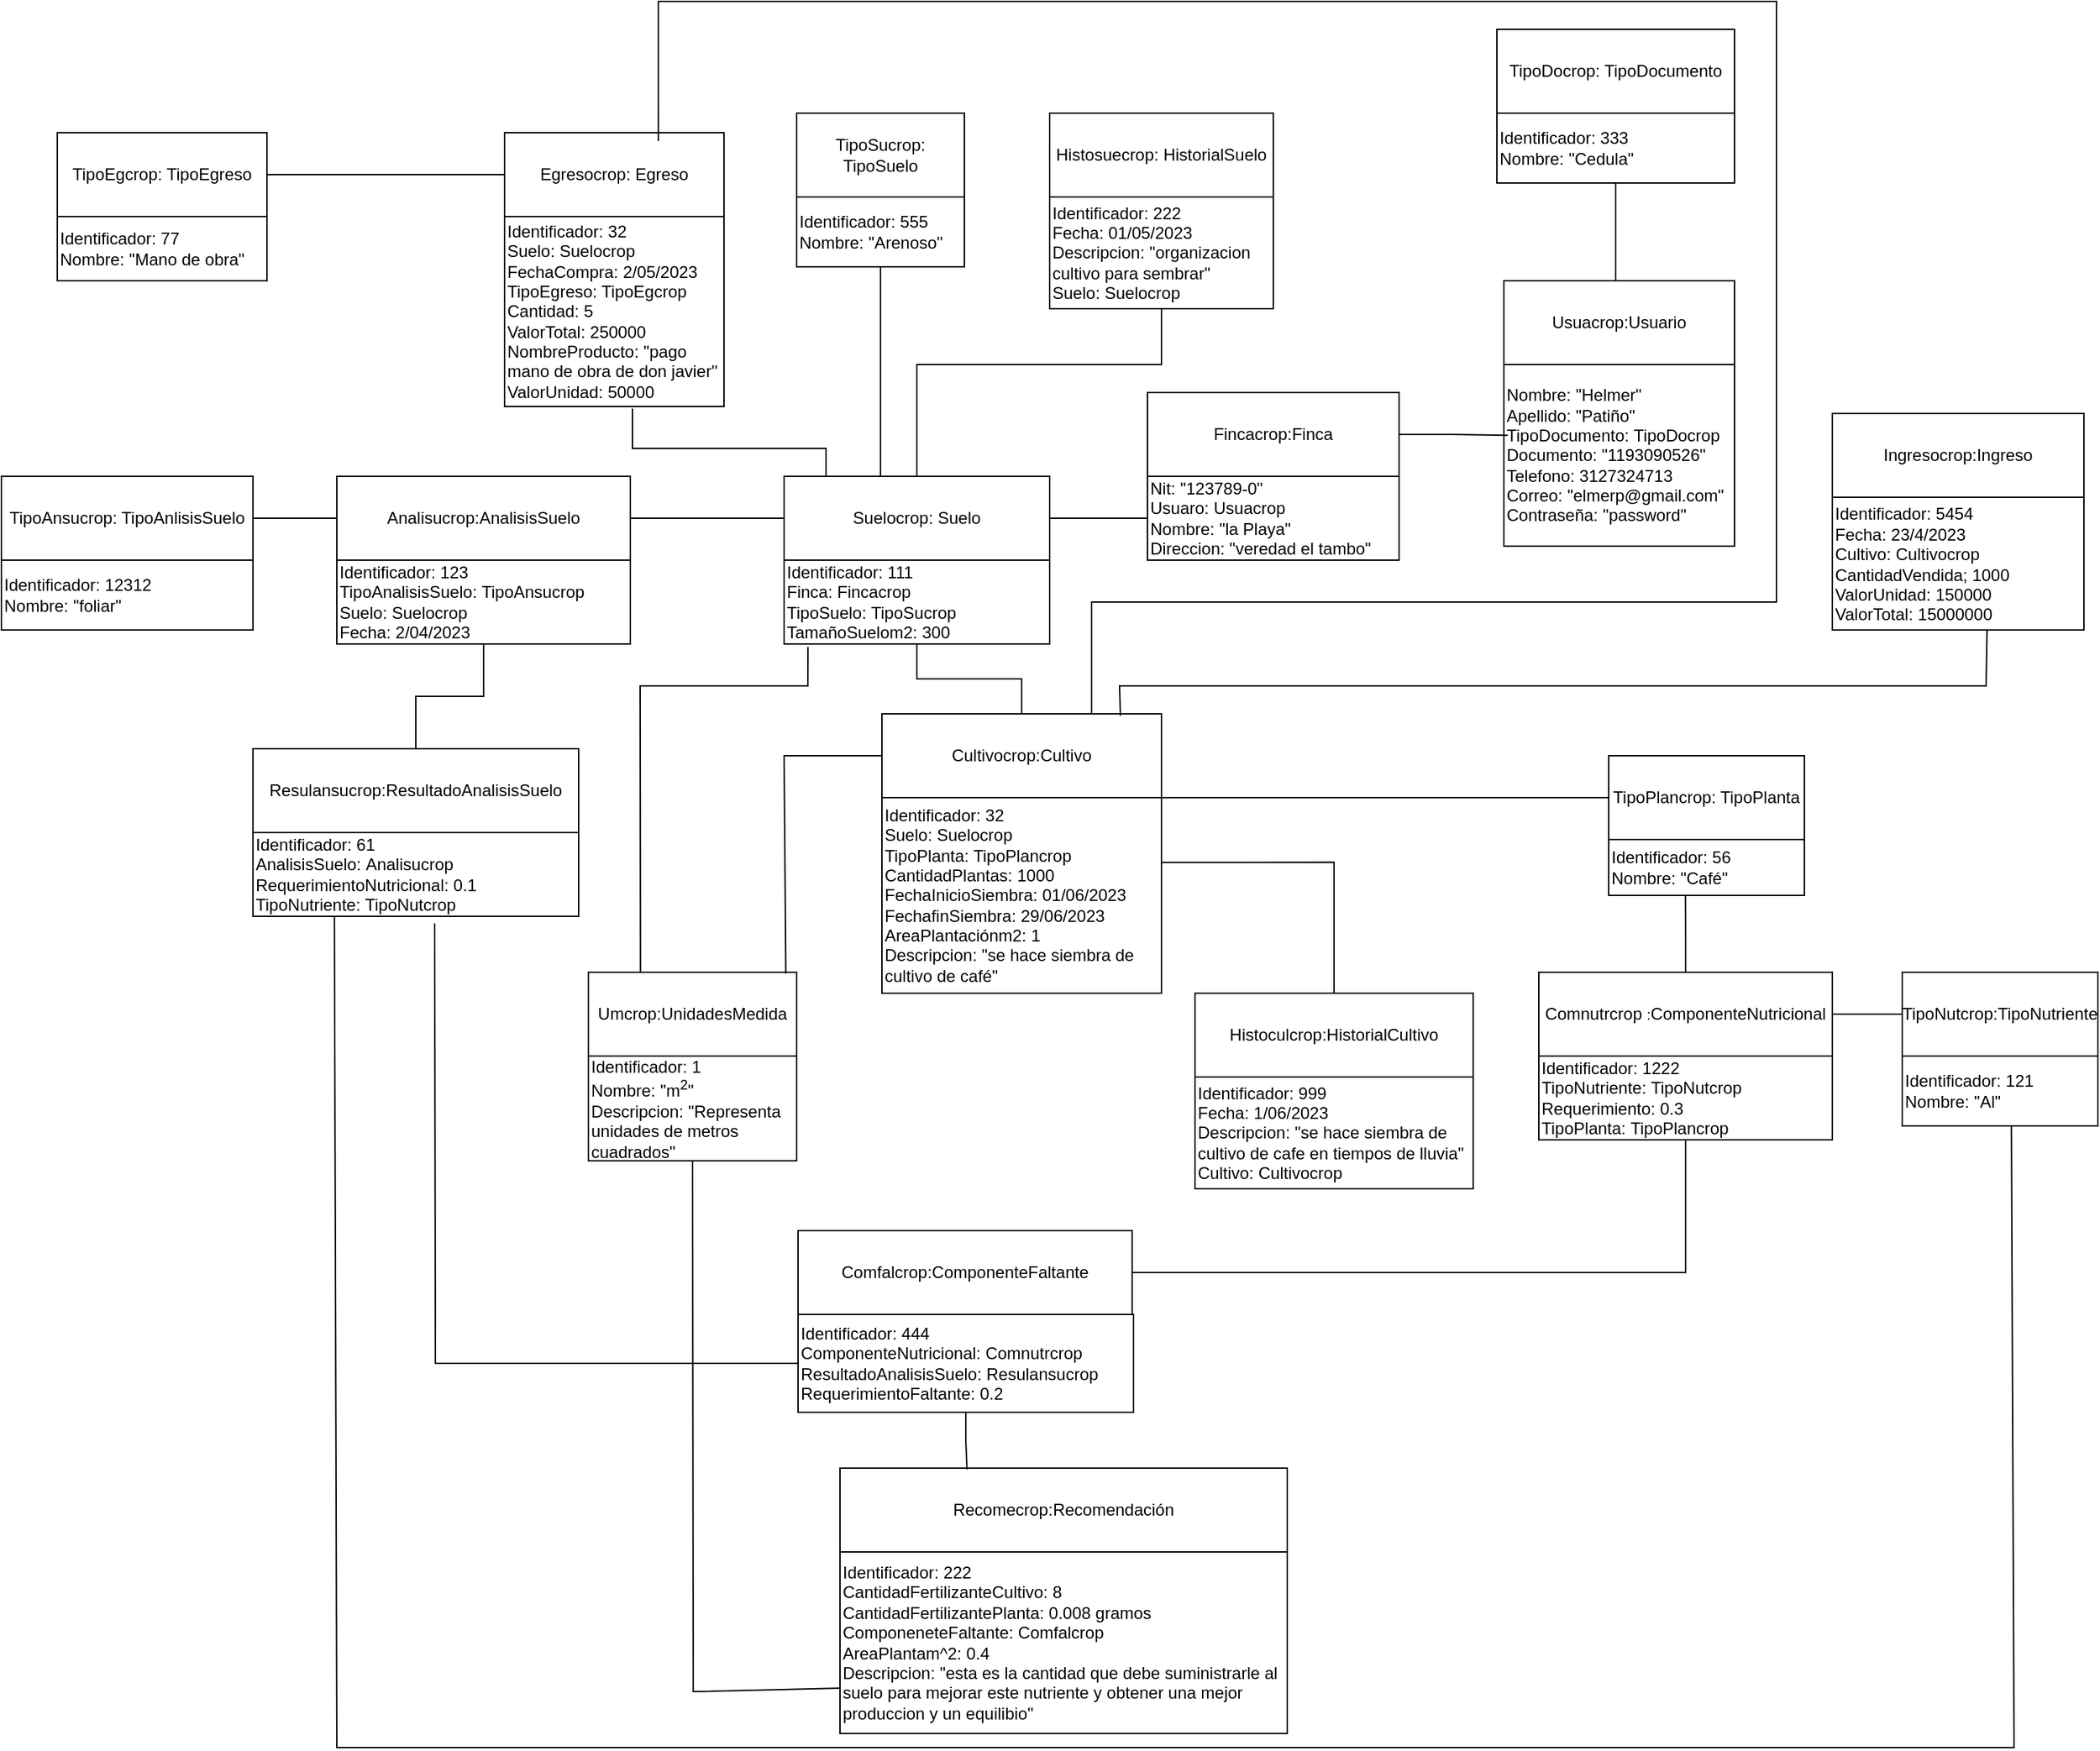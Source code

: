 <mxfile version="21.3.6" type="github">
  <diagram name="Página-1" id="5E9wiOj3teGKizSx84hF">
    <mxGraphModel dx="1627" dy="1614" grid="1" gridSize="10" guides="1" tooltips="1" connect="1" arrows="1" fold="1" page="1" pageScale="1" pageWidth="827" pageHeight="1169" math="0" shadow="0">
      <root>
        <mxCell id="0" />
        <mxCell id="1" parent="0" />
        <mxCell id="TdMkB6VLnguAnNnl3j36-1" value="Analisucrop:AnalisisSuelo" style="rounded=0;whiteSpace=wrap;html=1;" parent="1" vertex="1">
          <mxGeometry x="-200" y="170" width="210" height="60" as="geometry" />
        </mxCell>
        <mxCell id="JgrjCOWLmLEizN2hWKvV-3" style="edgeStyle=orthogonalEdgeStyle;rounded=0;orthogonalLoop=1;jettySize=auto;html=1;entryX=0;entryY=0.5;entryDx=0;entryDy=0;endArrow=none;endFill=0;" edge="1" parent="1" source="TdMkB6VLnguAnNnl3j36-2" target="TdMkB6VLnguAnNnl3j36-7">
          <mxGeometry relative="1" as="geometry" />
        </mxCell>
        <mxCell id="JgrjCOWLmLEizN2hWKvV-4" style="edgeStyle=orthogonalEdgeStyle;rounded=0;orthogonalLoop=1;jettySize=auto;html=1;entryX=0.5;entryY=1;entryDx=0;entryDy=0;endArrow=none;endFill=0;" edge="1" parent="1" source="TdMkB6VLnguAnNnl3j36-2" target="TdMkB6VLnguAnNnl3j36-155">
          <mxGeometry relative="1" as="geometry">
            <Array as="points">
              <mxPoint x="215" y="90" />
              <mxPoint x="390" y="90" />
            </Array>
          </mxGeometry>
        </mxCell>
        <mxCell id="JgrjCOWLmLEizN2hWKvV-5" style="edgeStyle=orthogonalEdgeStyle;rounded=0;orthogonalLoop=1;jettySize=auto;html=1;entryX=0.5;entryY=1;entryDx=0;entryDy=0;endArrow=none;endFill=0;" edge="1" parent="1" source="TdMkB6VLnguAnNnl3j36-2" target="TdMkB6VLnguAnNnl3j36-154">
          <mxGeometry relative="1" as="geometry">
            <Array as="points">
              <mxPoint x="189" y="130" />
              <mxPoint x="189" y="130" />
            </Array>
          </mxGeometry>
        </mxCell>
        <mxCell id="JgrjCOWLmLEizN2hWKvV-6" style="edgeStyle=orthogonalEdgeStyle;rounded=0;orthogonalLoop=1;jettySize=auto;html=1;entryX=0.583;entryY=1.011;entryDx=0;entryDy=0;entryPerimeter=0;endArrow=none;endFill=0;" edge="1" parent="1" source="TdMkB6VLnguAnNnl3j36-2" target="TdMkB6VLnguAnNnl3j36-153">
          <mxGeometry relative="1" as="geometry">
            <Array as="points">
              <mxPoint x="150" y="150" />
              <mxPoint x="11" y="150" />
            </Array>
          </mxGeometry>
        </mxCell>
        <mxCell id="TdMkB6VLnguAnNnl3j36-2" value="Suelocrop: Suelo" style="rounded=0;whiteSpace=wrap;html=1;" parent="1" vertex="1">
          <mxGeometry x="120" y="170" width="190" height="60" as="geometry" />
        </mxCell>
        <mxCell id="TdMkB6VLnguAnNnl3j36-3" value="" style="endArrow=none;html=1;rounded=0;entryX=0;entryY=0.5;entryDx=0;entryDy=0;" parent="1" target="TdMkB6VLnguAnNnl3j36-2" edge="1">
          <mxGeometry width="50" height="50" relative="1" as="geometry">
            <mxPoint x="10" y="200" as="sourcePoint" />
            <mxPoint x="60" y="150" as="targetPoint" />
          </mxGeometry>
        </mxCell>
        <mxCell id="TdMkB6VLnguAnNnl3j36-4" value="Usuacrop:Usuario" style="rounded=0;whiteSpace=wrap;html=1;" parent="1" vertex="1">
          <mxGeometry x="635" y="30" width="165" height="60" as="geometry" />
        </mxCell>
        <mxCell id="TdMkB6VLnguAnNnl3j36-7" value="Nit: &quot;123789-0&quot;&lt;br&gt;Usuaro: Usuacrop&lt;br&gt;Nombre: &quot;la Playa&quot;&lt;br&gt;Direccion: &quot;veredad el tambo&quot;" style="rounded=0;whiteSpace=wrap;html=1;align=left;" parent="1" vertex="1">
          <mxGeometry x="380" y="170" width="180" height="60" as="geometry" />
        </mxCell>
        <mxCell id="TdMkB6VLnguAnNnl3j36-14" value="Identificador: 222&lt;br&gt;CantidadFertilizanteCultivo: 8&lt;br&gt;CantidadFertilizantePlanta:&amp;nbsp;0.008 gramos&lt;br&gt;ComponeneteFaltante: Comfalcrop&lt;br&gt;AreaPlantam^2: 0.4&lt;br&gt;Descripcion: &quot;esta es la cantidad que debe suministrarle al suelo para mejorar este nutriente y obtener una mejor produccion y un equilibio&quot;" style="rounded=0;whiteSpace=wrap;html=1;align=left;" parent="1" vertex="1">
          <mxGeometry x="160" y="940" width="320" height="130" as="geometry" />
        </mxCell>
        <mxCell id="JgrjCOWLmLEizN2hWKvV-7" style="edgeStyle=orthogonalEdgeStyle;rounded=0;orthogonalLoop=1;jettySize=auto;html=1;endArrow=none;endFill=0;" edge="1" parent="1" source="TdMkB6VLnguAnNnl3j36-15" target="TdMkB6VLnguAnNnl3j36-164">
          <mxGeometry relative="1" as="geometry" />
        </mxCell>
        <mxCell id="TdMkB6VLnguAnNnl3j36-15" value="Cultivocrop:Cultivo" style="rounded=0;whiteSpace=wrap;html=1;" parent="1" vertex="1">
          <mxGeometry x="190" y="340" width="200" height="60" as="geometry" />
        </mxCell>
        <mxCell id="TdMkB6VLnguAnNnl3j36-18" value="Histosuecrop: HistorialSuelo" style="rounded=0;whiteSpace=wrap;html=1;" parent="1" vertex="1">
          <mxGeometry x="310" y="-90" width="160" height="60" as="geometry" />
        </mxCell>
        <mxCell id="TdMkB6VLnguAnNnl3j36-21" value="TipoAnsucrop: TipoAnlisisSuelo" style="rounded=0;whiteSpace=wrap;html=1;" parent="1" vertex="1">
          <mxGeometry x="-440" y="170" width="180" height="60" as="geometry" />
        </mxCell>
        <mxCell id="TdMkB6VLnguAnNnl3j36-22" value="" style="endArrow=none;html=1;rounded=0;entryX=0;entryY=0.5;entryDx=0;entryDy=0;" parent="1" target="TdMkB6VLnguAnNnl3j36-1" edge="1">
          <mxGeometry width="50" height="50" relative="1" as="geometry">
            <mxPoint x="-260" y="200" as="sourcePoint" />
            <mxPoint x="-210" y="150" as="targetPoint" />
          </mxGeometry>
        </mxCell>
        <mxCell id="TdMkB6VLnguAnNnl3j36-30" value="TipoPlancrop: TipoPlanta" style="rounded=0;whiteSpace=wrap;html=1;" parent="1" vertex="1">
          <mxGeometry x="710" y="370" width="140" height="60" as="geometry" />
        </mxCell>
        <mxCell id="TdMkB6VLnguAnNnl3j36-31" value="" style="endArrow=none;html=1;rounded=0;entryX=0;entryY=0.5;entryDx=0;entryDy=0;" parent="1" target="TdMkB6VLnguAnNnl3j36-30" edge="1">
          <mxGeometry width="50" height="50" relative="1" as="geometry">
            <mxPoint x="390" y="400" as="sourcePoint" />
            <mxPoint x="440" y="350" as="targetPoint" />
          </mxGeometry>
        </mxCell>
        <mxCell id="TdMkB6VLnguAnNnl3j36-34" value="Egresocrop: Egreso" style="rounded=0;whiteSpace=wrap;html=1;" parent="1" vertex="1">
          <mxGeometry x="-80" y="-76" width="157" height="60" as="geometry" />
        </mxCell>
        <mxCell id="JgrjCOWLmLEizN2hWKvV-17" style="edgeStyle=orthogonalEdgeStyle;rounded=0;orthogonalLoop=1;jettySize=auto;html=1;entryX=0;entryY=0.5;entryDx=0;entryDy=0;endArrow=none;endFill=0;" edge="1" parent="1" source="TdMkB6VLnguAnNnl3j36-35" target="TdMkB6VLnguAnNnl3j36-108">
          <mxGeometry relative="1" as="geometry" />
        </mxCell>
        <mxCell id="JgrjCOWLmLEizN2hWKvV-19" style="edgeStyle=orthogonalEdgeStyle;rounded=0;orthogonalLoop=1;jettySize=auto;html=1;entryX=0.392;entryY=0.967;entryDx=0;entryDy=0;entryPerimeter=0;endArrow=none;endFill=0;" edge="1" parent="1" source="TdMkB6VLnguAnNnl3j36-35" target="TdMkB6VLnguAnNnl3j36-170">
          <mxGeometry relative="1" as="geometry" />
        </mxCell>
        <mxCell id="TdMkB6VLnguAnNnl3j36-35" value="Comnutrcrop&amp;nbsp;&lt;font size=&quot;1&quot;&gt;:&lt;/font&gt;ComponenteNutricional" style="rounded=0;whiteSpace=wrap;html=1;" parent="1" vertex="1">
          <mxGeometry x="660" y="525" width="210" height="60" as="geometry" />
        </mxCell>
        <mxCell id="TdMkB6VLnguAnNnl3j36-57" value="" style="endArrow=none;html=1;rounded=0;entryX=0.75;entryY=0;entryDx=0;entryDy=0;exitX=0.701;exitY=0.1;exitDx=0;exitDy=0;exitPerimeter=0;" parent="1" target="TdMkB6VLnguAnNnl3j36-15" edge="1" source="TdMkB6VLnguAnNnl3j36-34">
          <mxGeometry width="50" height="50" relative="1" as="geometry">
            <mxPoint x="30" y="-80" as="sourcePoint" />
            <mxPoint x="390" y="370" as="targetPoint" />
            <Array as="points">
              <mxPoint x="30" y="-170" />
              <mxPoint x="830" y="-170" />
              <mxPoint x="830" y="260" />
              <mxPoint x="480" y="260" />
              <mxPoint x="340" y="260" />
            </Array>
          </mxGeometry>
        </mxCell>
        <mxCell id="TdMkB6VLnguAnNnl3j36-62" value="Identificador: 5454&lt;br&gt;Fecha: 23/4/2023&lt;br&gt;Cultivo:&amp;nbsp;Cultivocrop&lt;br&gt;CantidadVendida; 1000&lt;br&gt;ValorUnidad: 150000&lt;br&gt;ValorTotal: 15000000" style="rounded=0;whiteSpace=wrap;html=1;align=left;" parent="1" vertex="1">
          <mxGeometry x="870" y="185" width="180" height="95" as="geometry" />
        </mxCell>
        <mxCell id="TdMkB6VLnguAnNnl3j36-67" value="" style="endArrow=none;html=1;rounded=0;exitX=0.853;exitY=0.022;exitDx=0;exitDy=0;exitPerimeter=0;entryX=0.615;entryY=1.002;entryDx=0;entryDy=0;entryPerimeter=0;" parent="1" source="TdMkB6VLnguAnNnl3j36-15" target="TdMkB6VLnguAnNnl3j36-62" edge="1">
          <mxGeometry width="50" height="50" relative="1" as="geometry">
            <mxPoint x="390" y="340" as="sourcePoint" />
            <mxPoint x="980" y="280" as="targetPoint" />
            <Array as="points">
              <mxPoint x="360" y="320" />
              <mxPoint x="980" y="320" />
            </Array>
          </mxGeometry>
        </mxCell>
        <mxCell id="TdMkB6VLnguAnNnl3j36-68" value="Comfalcrop:ComponenteFaltante" style="rounded=0;whiteSpace=wrap;html=1;" parent="1" vertex="1">
          <mxGeometry x="130" y="710" width="239" height="60" as="geometry" />
        </mxCell>
        <mxCell id="TdMkB6VLnguAnNnl3j36-70" value="" style="endArrow=none;html=1;rounded=0;exitX=1;exitY=0.5;exitDx=0;exitDy=0;entryX=0.5;entryY=1;entryDx=0;entryDy=0;" parent="1" source="TdMkB6VLnguAnNnl3j36-68" target="TdMkB6VLnguAnNnl3j36-172" edge="1">
          <mxGeometry width="50" height="50" relative="1" as="geometry">
            <mxPoint x="550" y="700" as="sourcePoint" />
            <mxPoint x="610" y="700" as="targetPoint" />
            <Array as="points">
              <mxPoint x="765" y="740" />
            </Array>
          </mxGeometry>
        </mxCell>
        <mxCell id="TdMkB6VLnguAnNnl3j36-79" value="TipoEgcrop&lt;span style=&quot;&quot;&gt;: TipoEgreso&lt;br&gt;&lt;/span&gt;" style="rounded=0;whiteSpace=wrap;html=1;" parent="1" vertex="1">
          <mxGeometry x="-400" y="-76" width="150" height="60" as="geometry" />
        </mxCell>
        <mxCell id="TdMkB6VLnguAnNnl3j36-80" value="" style="endArrow=none;html=1;rounded=0;exitX=1;exitY=0.5;exitDx=0;exitDy=0;entryX=0;entryY=0.5;entryDx=0;entryDy=0;" parent="1" source="TdMkB6VLnguAnNnl3j36-79" edge="1" target="TdMkB6VLnguAnNnl3j36-34">
          <mxGeometry width="50" height="50" relative="1" as="geometry">
            <mxPoint x="-90" as="sourcePoint" />
            <mxPoint x="-40" y="-46" as="targetPoint" />
          </mxGeometry>
        </mxCell>
        <mxCell id="TdMkB6VLnguAnNnl3j36-81" value="TipoDocrop: TipoDocumento" style="rounded=0;whiteSpace=wrap;html=1;" parent="1" vertex="1">
          <mxGeometry x="630" y="-150" width="170" height="60" as="geometry" />
        </mxCell>
        <mxCell id="TdMkB6VLnguAnNnl3j36-82" value="" style="endArrow=none;html=1;rounded=0;entryX=0.5;entryY=1;entryDx=0;entryDy=0;" parent="1" target="TdMkB6VLnguAnNnl3j36-157" edge="1">
          <mxGeometry width="50" height="50" relative="1" as="geometry">
            <mxPoint x="715" y="30" as="sourcePoint" />
            <mxPoint x="740" y="-10" as="targetPoint" />
          </mxGeometry>
        </mxCell>
        <mxCell id="TdMkB6VLnguAnNnl3j36-87" value="TipoSucrop: TipoSuelo" style="rounded=0;whiteSpace=wrap;html=1;" parent="1" vertex="1">
          <mxGeometry x="129" y="-90" width="120" height="60" as="geometry" />
        </mxCell>
        <mxCell id="JgrjCOWLmLEizN2hWKvV-13" style="edgeStyle=orthogonalEdgeStyle;rounded=0;orthogonalLoop=1;jettySize=auto;html=1;entryX=1;entryY=0.331;entryDx=0;entryDy=0;entryPerimeter=0;exitX=0.5;exitY=0;exitDx=0;exitDy=0;endArrow=none;endFill=0;" edge="1" parent="1" source="TdMkB6VLnguAnNnl3j36-98" target="TdMkB6VLnguAnNnl3j36-165">
          <mxGeometry relative="1" as="geometry" />
        </mxCell>
        <mxCell id="TdMkB6VLnguAnNnl3j36-98" value="Histoculcrop:HistorialCultivo" style="rounded=0;whiteSpace=wrap;html=1;" parent="1" vertex="1">
          <mxGeometry x="414" y="540" width="199" height="60" as="geometry" />
        </mxCell>
        <mxCell id="TdMkB6VLnguAnNnl3j36-108" value="TipoNutcrop:TipoNutriente" style="rounded=0;whiteSpace=wrap;html=1;" parent="1" vertex="1">
          <mxGeometry x="920" y="525" width="140" height="60" as="geometry" />
        </mxCell>
        <mxCell id="TdMkB6VLnguAnNnl3j36-114" value="" style="endArrow=none;html=1;rounded=0;entryX=0.558;entryY=1;entryDx=0;entryDy=0;entryPerimeter=0;exitX=0.25;exitY=1;exitDx=0;exitDy=0;" parent="1" target="TdMkB6VLnguAnNnl3j36-160" edge="1" source="JgrjCOWLmLEizN2hWKvV-10">
          <mxGeometry width="50" height="50" relative="1" as="geometry">
            <mxPoint x="-80" y="500" as="sourcePoint" />
            <mxPoint x="970" y="690" as="targetPoint" />
            <Array as="points">
              <mxPoint x="-200" y="1080" />
              <mxPoint x="440" y="1080" />
              <mxPoint x="1000" y="1080" />
            </Array>
          </mxGeometry>
        </mxCell>
        <mxCell id="JgrjCOWLmLEizN2hWKvV-9" style="edgeStyle=orthogonalEdgeStyle;rounded=0;orthogonalLoop=1;jettySize=auto;html=1;entryX=0.5;entryY=1;entryDx=0;entryDy=0;endArrow=none;endFill=0;" edge="1" parent="1" source="TdMkB6VLnguAnNnl3j36-117" target="TdMkB6VLnguAnNnl3j36-151">
          <mxGeometry relative="1" as="geometry" />
        </mxCell>
        <mxCell id="TdMkB6VLnguAnNnl3j36-117" value="Resulansucrop:ResultadoAnalisisSuelo" style="rounded=0;whiteSpace=wrap;html=1;" parent="1" vertex="1">
          <mxGeometry x="-260" y="365" width="233" height="60" as="geometry" />
        </mxCell>
        <mxCell id="TdMkB6VLnguAnNnl3j36-126" value="Umcrop:UnidadesMedida" style="rounded=0;whiteSpace=wrap;html=1;" parent="1" vertex="1">
          <mxGeometry x="-20" y="525" width="149" height="60" as="geometry" />
        </mxCell>
        <mxCell id="TdMkB6VLnguAnNnl3j36-127" value="" style="endArrow=none;html=1;rounded=0;exitX=0.25;exitY=0;exitDx=0;exitDy=0;entryX=0.09;entryY=1.036;entryDx=0;entryDy=0;entryPerimeter=0;" parent="1" source="TdMkB6VLnguAnNnl3j36-126" target="TdMkB6VLnguAnNnl3j36-164" edge="1">
          <mxGeometry width="50" height="50" relative="1" as="geometry">
            <mxPoint x="140" y="450" as="sourcePoint" />
            <mxPoint x="166" y="330" as="targetPoint" />
            <Array as="points">
              <mxPoint x="17" y="320" />
              <mxPoint x="137" y="320" />
            </Array>
          </mxGeometry>
        </mxCell>
        <mxCell id="TdMkB6VLnguAnNnl3j36-128" value="" style="endArrow=none;html=1;rounded=0;entryX=0;entryY=0.5;entryDx=0;entryDy=0;exitX=0.948;exitY=0.017;exitDx=0;exitDy=0;exitPerimeter=0;" parent="1" target="TdMkB6VLnguAnNnl3j36-15" edge="1" source="TdMkB6VLnguAnNnl3j36-126">
          <mxGeometry width="50" height="50" relative="1" as="geometry">
            <mxPoint x="120" y="520" as="sourcePoint" />
            <mxPoint x="200" y="480" as="targetPoint" />
            <Array as="points">
              <mxPoint x="120" y="370" />
            </Array>
          </mxGeometry>
        </mxCell>
        <mxCell id="TdMkB6VLnguAnNnl3j36-135" value="" style="endArrow=none;html=1;rounded=0;exitX=0;exitY=0.75;exitDx=0;exitDy=0;entryX=0.5;entryY=1;entryDx=0;entryDy=0;" parent="1" source="TdMkB6VLnguAnNnl3j36-14" target="TdMkB6VLnguAnNnl3j36-152" edge="1">
          <mxGeometry width="50" height="50" relative="1" as="geometry">
            <mxPoint x="130" y="950" as="sourcePoint" />
            <mxPoint x="69" y="640" as="targetPoint" />
            <Array as="points">
              <mxPoint x="55" y="1040" />
            </Array>
          </mxGeometry>
        </mxCell>
        <mxCell id="TdMkB6VLnguAnNnl3j36-150" value="Identificador: 12312&lt;br style=&quot;border-color: var(--border-color);&quot;&gt;Nombre: &quot;foliar&quot;" style="rounded=0;whiteSpace=wrap;html=1;align=left;" parent="1" vertex="1">
          <mxGeometry x="-440" y="230" width="180" height="50" as="geometry" />
        </mxCell>
        <mxCell id="TdMkB6VLnguAnNnl3j36-151" value="Identificador: 123&lt;br&gt;TipoAnalisisSuelo:&amp;nbsp;TipoAnsucrop&lt;br&gt;Suelo:&amp;nbsp;Suelocrop&lt;br&gt;Fecha: 2/04/2023" style="rounded=0;whiteSpace=wrap;html=1;align=left;" parent="1" vertex="1">
          <mxGeometry x="-200" y="230" width="210" height="60" as="geometry" />
        </mxCell>
        <mxCell id="TdMkB6VLnguAnNnl3j36-152" value="Identificador: 1&lt;br&gt;Nombre: &quot;m&lt;sup&gt;2&lt;/sup&gt;&quot;&lt;br&gt;Descripcion: &quot;Representa unidades de metros cuadrados&quot;" style="rounded=0;whiteSpace=wrap;html=1;align=left;" parent="1" vertex="1">
          <mxGeometry x="-20" y="585" width="149" height="75" as="geometry" />
        </mxCell>
        <mxCell id="TdMkB6VLnguAnNnl3j36-153" value="Identificador: 32&lt;br&gt;Suelo: Suelocrop&lt;br&gt;FechaCompra: 2/05/2023&lt;br&gt;TipoEgreso: TipoEgcrop&lt;br&gt;Cantidad: 5&lt;br&gt;ValorTotal: 250000&lt;br&gt;NombreProducto: &quot;pago mano de obra de don javier&quot;&lt;br&gt;ValorUnidad: 50000" style="rounded=0;whiteSpace=wrap;html=1;align=left;" parent="1" vertex="1">
          <mxGeometry x="-80" y="-16" width="157" height="136" as="geometry" />
        </mxCell>
        <mxCell id="TdMkB6VLnguAnNnl3j36-154" value="Identificador: 555&lt;br style=&quot;border-color: var(--border-color);&quot;&gt;Nombre: &quot;Arenoso&quot;" style="rounded=0;whiteSpace=wrap;html=1;align=left;" parent="1" vertex="1">
          <mxGeometry x="129" y="-30" width="120" height="50" as="geometry" />
        </mxCell>
        <mxCell id="TdMkB6VLnguAnNnl3j36-155" value="Identificador: 222&lt;br&gt;Fecha: 01/05/2023&lt;br&gt;Descripcion: &quot;organizacion cultivo para sembrar&quot;&lt;br&gt;Suelo:&amp;nbsp;Suelocrop" style="rounded=0;whiteSpace=wrap;html=1;align=left;" parent="1" vertex="1">
          <mxGeometry x="310" y="-30" width="160" height="80" as="geometry" />
        </mxCell>
        <mxCell id="TdMkB6VLnguAnNnl3j36-156" value="Identificador: 77&lt;br style=&quot;border-color: var(--border-color);&quot;&gt;Nombre: &quot;Mano de obra&quot;" style="rounded=0;whiteSpace=wrap;html=1;align=left;" parent="1" vertex="1">
          <mxGeometry x="-400" y="-16" width="150" height="46" as="geometry" />
        </mxCell>
        <mxCell id="TdMkB6VLnguAnNnl3j36-157" value="Identificador: 333&lt;br&gt;Nombre: &quot;Cedula&quot;" style="rounded=0;whiteSpace=wrap;html=1;align=left;" parent="1" vertex="1">
          <mxGeometry x="630" y="-90" width="170" height="50" as="geometry" />
        </mxCell>
        <mxCell id="TdMkB6VLnguAnNnl3j36-158" value="Ingresocrop:Ingreso" style="rounded=0;whiteSpace=wrap;html=1;" parent="1" vertex="1">
          <mxGeometry x="870" y="125" width="180" height="60" as="geometry" />
        </mxCell>
        <mxCell id="TdMkB6VLnguAnNnl3j36-159" value="Nombre: &quot;Helmer&quot;&lt;br&gt;Apellido: &quot;Patiño&quot;&lt;br&gt;TipoDocumento:&amp;nbsp;TipoDocrop&lt;br&gt;Documento: &quot;1193090526&quot;&lt;br&gt;Telefono: 3127324713&lt;br&gt;Correo: &quot;elmerp@gmail.com&quot;&lt;br&gt;Contraseña: &quot;password&quot;" style="rounded=0;whiteSpace=wrap;html=1;align=left;" parent="1" vertex="1">
          <mxGeometry x="635" y="90" width="165" height="130" as="geometry" />
        </mxCell>
        <mxCell id="TdMkB6VLnguAnNnl3j36-160" value="&lt;div style=&quot;&quot;&gt;Identificador: 121&lt;br&gt;&lt;/div&gt;&lt;span style=&quot;color: rgb(0, 0, 0); font-family: Helvetica; font-size: 12px; font-style: normal; font-variant-ligatures: normal; font-variant-caps: normal; font-weight: 400; letter-spacing: normal; orphans: 2; text-indent: 0px; text-transform: none; widows: 2; word-spacing: 0px; -webkit-text-stroke-width: 0px; background-color: rgb(251, 251, 251); text-decoration-thickness: initial; text-decoration-style: initial; text-decoration-color: initial; float: none; display: inline !important;&quot;&gt;&lt;div style=&quot;&quot;&gt;Nombre: &quot;Al&quot;&lt;/div&gt;&lt;/span&gt;" style="rounded=0;whiteSpace=wrap;html=1;align=left;" parent="1" vertex="1">
          <mxGeometry x="920" y="585" width="140" height="50" as="geometry" />
        </mxCell>
        <mxCell id="JgrjCOWLmLEizN2hWKvV-1" style="edgeStyle=orthogonalEdgeStyle;rounded=0;orthogonalLoop=1;jettySize=auto;html=1;entryX=0.017;entryY=0.389;entryDx=0;entryDy=0;entryPerimeter=0;endArrow=none;endFill=0;" edge="1" parent="1" source="TdMkB6VLnguAnNnl3j36-162" target="TdMkB6VLnguAnNnl3j36-159">
          <mxGeometry relative="1" as="geometry" />
        </mxCell>
        <mxCell id="TdMkB6VLnguAnNnl3j36-162" value="Fincacrop:Finca" style="rounded=0;whiteSpace=wrap;html=1;" parent="1" vertex="1">
          <mxGeometry x="380" y="110" width="180" height="60" as="geometry" />
        </mxCell>
        <mxCell id="TdMkB6VLnguAnNnl3j36-164" value="Identificador: 111&lt;br&gt;Finca:&amp;nbsp;Fincacrop&lt;br&gt;TipoSuelo:&amp;nbsp;TipoSucrop&lt;br&gt;TamañoSuelom2: 300" style="rounded=0;whiteSpace=wrap;html=1;align=left;" parent="1" vertex="1">
          <mxGeometry x="120" y="230" width="190" height="60" as="geometry" />
        </mxCell>
        <mxCell id="TdMkB6VLnguAnNnl3j36-165" value="&lt;div style=&quot;&quot;&gt;&lt;span style=&quot;background-color: initial;&quot;&gt;Identificador: 32&lt;/span&gt;&lt;/div&gt;&lt;div style=&quot;&quot;&gt;&lt;div style=&quot;&quot;&gt;&lt;/div&gt;&lt;span style=&quot;background-color: initial;&quot;&gt;Suelo: Suelocrop&lt;/span&gt;&lt;/div&gt;&lt;span style=&quot;&quot;&gt;&lt;/span&gt;&lt;span style=&quot;text-align: center;&quot;&gt;TipoPlanta: TipoPlancrop&lt;/span&gt;&lt;span style=&quot;&quot;&gt;&lt;div style=&quot;&quot;&gt;&lt;span style=&quot;background-color: initial;&quot;&gt;CantidadPlantas: 1000&lt;/span&gt;&lt;/div&gt;&lt;div style=&quot;&quot;&gt;&lt;span style=&quot;background-color: initial;&quot;&gt;FechaInicioSiembra: 01/06/2023&lt;/span&gt;&lt;/div&gt;&lt;div style=&quot;&quot;&gt;&lt;span style=&quot;background-color: initial;&quot;&gt;FechafinSiembra: 29/06/2023&lt;/span&gt;&lt;/div&gt;&lt;div style=&quot;&quot;&gt;&lt;span style=&quot;background-color: initial;&quot;&gt;AreaPlantaciónm2: 1&lt;/span&gt;&lt;/div&gt;&lt;div style=&quot;&quot;&gt;&lt;span style=&quot;background-color: initial;&quot;&gt;Descripcion: &quot;se hace siembra de cultivo de café&quot;&lt;/span&gt;&lt;/div&gt;&lt;/span&gt;" style="rounded=0;whiteSpace=wrap;html=1;align=left;" parent="1" vertex="1">
          <mxGeometry x="190" y="400" width="200" height="140" as="geometry" />
        </mxCell>
        <mxCell id="TdMkB6VLnguAnNnl3j36-169" value="Identificador: 999&lt;br&gt;Fecha: 1/06/2023&lt;br&gt;Descripcion: &quot;se hace siembra de cultivo de cafe en tiempos de lluvia&quot;&lt;br&gt;Cultivo:&amp;nbsp;Cultivocrop" style="rounded=0;whiteSpace=wrap;html=1;align=left;" parent="1" vertex="1">
          <mxGeometry x="414" y="600" width="199" height="80" as="geometry" />
        </mxCell>
        <mxCell id="TdMkB6VLnguAnNnl3j36-170" value="Identificador: 56&lt;br style=&quot;border-color: var(--border-color);&quot;&gt;Nombre: &quot;Café&quot;" style="rounded=0;whiteSpace=wrap;html=1;align=left;" parent="1" vertex="1">
          <mxGeometry x="710" y="430" width="140" height="40" as="geometry" />
        </mxCell>
        <mxCell id="TdMkB6VLnguAnNnl3j36-171" value="Recomecrop:Recomendación" style="rounded=0;whiteSpace=wrap;html=1;" parent="1" vertex="1">
          <mxGeometry x="160" y="880" width="320" height="60" as="geometry" />
        </mxCell>
        <mxCell id="TdMkB6VLnguAnNnl3j36-172" value="Identificador: 1222&lt;br&gt;TipoNutriente:&amp;nbsp;TipoNutcrop&lt;br&gt;Requerimiento: 0.3&lt;br&gt;TipoPlanta:&amp;nbsp;TipoPlancrop" style="rounded=0;whiteSpace=wrap;html=1;align=left;" parent="1" vertex="1">
          <mxGeometry x="660" y="585" width="210" height="60" as="geometry" />
        </mxCell>
        <mxCell id="JgrjCOWLmLEizN2hWKvV-20" style="edgeStyle=orthogonalEdgeStyle;rounded=0;orthogonalLoop=1;jettySize=auto;html=1;endArrow=none;endFill=0;" edge="1" parent="1" source="TdMkB6VLnguAnNnl3j36-173">
          <mxGeometry relative="1" as="geometry">
            <mxPoint x="-130.0" y="490" as="targetPoint" />
          </mxGeometry>
        </mxCell>
        <mxCell id="JgrjCOWLmLEizN2hWKvV-21" style="edgeStyle=orthogonalEdgeStyle;rounded=0;orthogonalLoop=1;jettySize=auto;html=1;entryX=0.284;entryY=0.015;entryDx=0;entryDy=0;entryPerimeter=0;endArrow=none;endFill=0;" edge="1" parent="1" source="TdMkB6VLnguAnNnl3j36-173" target="TdMkB6VLnguAnNnl3j36-171">
          <mxGeometry relative="1" as="geometry" />
        </mxCell>
        <mxCell id="TdMkB6VLnguAnNnl3j36-173" value="Identificador: 444&lt;br&gt;ComponenteNutricional: Comnutrcrop&amp;nbsp;&lt;br&gt;ResultadoAnalisisSuelo: Resulansucrop&lt;br&gt;RequerimientoFaltante: 0.2" style="rounded=0;whiteSpace=wrap;html=1;align=left;" parent="1" vertex="1">
          <mxGeometry x="130" y="770" width="240" height="70" as="geometry" />
        </mxCell>
        <mxCell id="JgrjCOWLmLEizN2hWKvV-10" value="Identificador: 61&lt;br&gt;AnalisisSuelo:&amp;nbsp;Analisucrop&lt;br&gt;RequerimientoNutricional: 0.1&lt;br&gt;TipoNutriente:&amp;nbsp;TipoNutcrop" style="rounded=0;whiteSpace=wrap;html=1;align=left;" vertex="1" parent="1">
          <mxGeometry x="-260" y="425" width="233" height="60" as="geometry" />
        </mxCell>
      </root>
    </mxGraphModel>
  </diagram>
</mxfile>
